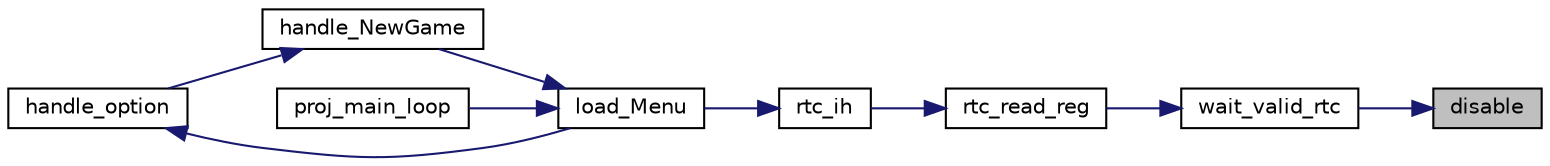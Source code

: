 digraph "disable"
{
 // LATEX_PDF_SIZE
  edge [fontname="Helvetica",fontsize="10",labelfontname="Helvetica",labelfontsize="10"];
  node [fontname="Helvetica",fontsize="10",shape=record];
  rankdir="RL";
  Node1 [label="disable",height=0.2,width=0.4,color="black", fillcolor="grey75", style="filled", fontcolor="black",tooltip="Desative o RTC."];
  Node1 -> Node2 [dir="back",color="midnightblue",fontsize="10",style="solid",fontname="Helvetica"];
  Node2 [label="wait_valid_rtc",height=0.2,width=0.4,color="black", fillcolor="white", style="filled",URL="$rtc_8h.html#a788e56085fe57e083210ad3c8887ecb1",tooltip="Performa a espera até a receção de um rtc válido para operações."];
  Node2 -> Node3 [dir="back",color="midnightblue",fontsize="10",style="solid",fontname="Helvetica"];
  Node3 [label="rtc_read_reg",height=0.2,width=0.4,color="black", fillcolor="white", style="filled",URL="$rtc_8h.html#acd041291446df46908bac9da0725c6f5",tooltip="Ler conteudo de registos do rtc."];
  Node3 -> Node4 [dir="back",color="midnightblue",fontsize="10",style="solid",fontname="Helvetica"];
  Node4 [label="rtc_ih",height=0.2,width=0.4,color="black", fillcolor="white", style="filled",URL="$rtc_8h.html#a75dad42881d64cf07cf1bdc2979a7056",tooltip="Interrupt handler do rtc."];
  Node4 -> Node5 [dir="back",color="midnightblue",fontsize="10",style="solid",fontname="Helvetica"];
  Node5 [label="load_Menu",height=0.2,width=0.4,color="black", fillcolor="white", style="filled",URL="$_menu_8h.html#afea940cd55650dc9c5b8d4a0d297d0d5",tooltip="Carrega o ecrã inicial do menu numa frame rate fixa."];
  Node5 -> Node6 [dir="back",color="midnightblue",fontsize="10",style="solid",fontname="Helvetica"];
  Node6 [label="handle_NewGame",height=0.2,width=0.4,color="black", fillcolor="white", style="filled",URL="$_menu_8h.html#a63dbf12b8d56e422c548c758f7248c0c",tooltip="Trata da opção New Game do menu, carrega o jogo."];
  Node6 -> Node7 [dir="back",color="midnightblue",fontsize="10",style="solid",fontname="Helvetica"];
  Node7 [label="handle_option",height=0.2,width=0.4,color="black", fillcolor="white", style="filled",URL="$_menu_8h.html#aa283ff2c61ef57157639de3df5df28ab",tooltip="Trata da opção de menu que for passada como parâmetro."];
  Node7 -> Node5 [dir="back",color="midnightblue",fontsize="10",style="solid",fontname="Helvetica"];
  Node5 -> Node8 [dir="back",color="midnightblue",fontsize="10",style="solid",fontname="Helvetica"];
  Node8 [label="proj_main_loop",height=0.2,width=0.4,color="black", fillcolor="white", style="filled",URL="$main_8c.html#a2a16f651eccbd248e1ad3b3b924b143b",tooltip=" "];
}
